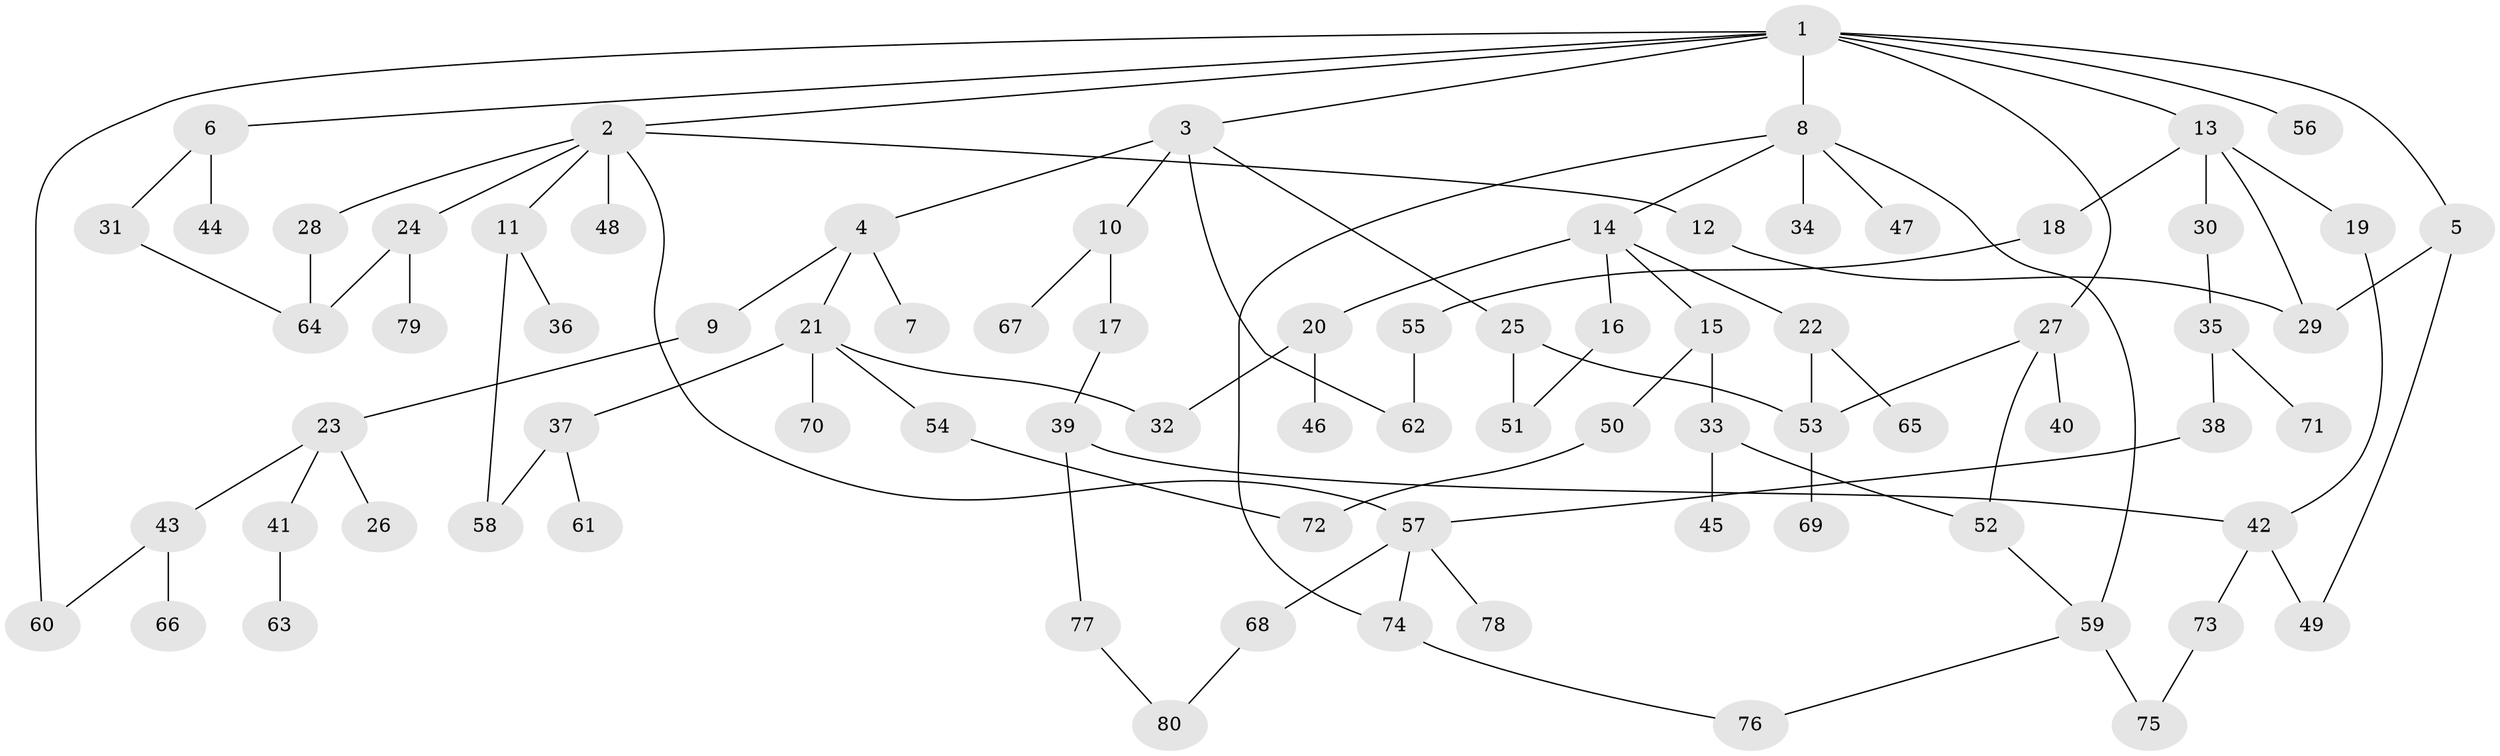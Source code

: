 // coarse degree distribution, {14: 0.041666666666666664, 8: 0.041666666666666664, 3: 0.08333333333333333, 1: 0.25, 9: 0.041666666666666664, 2: 0.375, 4: 0.125, 5: 0.041666666666666664}
// Generated by graph-tools (version 1.1) at 2025/17/03/04/25 18:17:04]
// undirected, 80 vertices, 100 edges
graph export_dot {
graph [start="1"]
  node [color=gray90,style=filled];
  1;
  2;
  3;
  4;
  5;
  6;
  7;
  8;
  9;
  10;
  11;
  12;
  13;
  14;
  15;
  16;
  17;
  18;
  19;
  20;
  21;
  22;
  23;
  24;
  25;
  26;
  27;
  28;
  29;
  30;
  31;
  32;
  33;
  34;
  35;
  36;
  37;
  38;
  39;
  40;
  41;
  42;
  43;
  44;
  45;
  46;
  47;
  48;
  49;
  50;
  51;
  52;
  53;
  54;
  55;
  56;
  57;
  58;
  59;
  60;
  61;
  62;
  63;
  64;
  65;
  66;
  67;
  68;
  69;
  70;
  71;
  72;
  73;
  74;
  75;
  76;
  77;
  78;
  79;
  80;
  1 -- 2;
  1 -- 3;
  1 -- 5;
  1 -- 6;
  1 -- 8;
  1 -- 13;
  1 -- 27;
  1 -- 56;
  1 -- 60;
  2 -- 11;
  2 -- 12;
  2 -- 24;
  2 -- 28;
  2 -- 48;
  2 -- 57;
  3 -- 4;
  3 -- 10;
  3 -- 25;
  3 -- 62;
  4 -- 7;
  4 -- 9;
  4 -- 21;
  5 -- 49;
  5 -- 29;
  6 -- 31;
  6 -- 44;
  8 -- 14;
  8 -- 34;
  8 -- 47;
  8 -- 59;
  8 -- 74;
  9 -- 23;
  10 -- 17;
  10 -- 67;
  11 -- 36;
  11 -- 58;
  12 -- 29;
  13 -- 18;
  13 -- 19;
  13 -- 30;
  13 -- 29;
  14 -- 15;
  14 -- 16;
  14 -- 20;
  14 -- 22;
  15 -- 33;
  15 -- 50;
  16 -- 51;
  17 -- 39;
  18 -- 55;
  19 -- 42;
  20 -- 32;
  20 -- 46;
  21 -- 37;
  21 -- 54;
  21 -- 70;
  21 -- 32;
  22 -- 65;
  22 -- 53;
  23 -- 26;
  23 -- 41;
  23 -- 43;
  24 -- 79;
  24 -- 64;
  25 -- 51;
  25 -- 53;
  27 -- 40;
  27 -- 52;
  27 -- 53;
  28 -- 64;
  30 -- 35;
  31 -- 64;
  33 -- 45;
  33 -- 52;
  35 -- 38;
  35 -- 71;
  37 -- 61;
  37 -- 58;
  38 -- 57;
  39 -- 77;
  39 -- 42;
  41 -- 63;
  42 -- 73;
  42 -- 49;
  43 -- 66;
  43 -- 60;
  50 -- 72;
  52 -- 59;
  53 -- 69;
  54 -- 72;
  55 -- 62;
  57 -- 68;
  57 -- 74;
  57 -- 78;
  59 -- 76;
  59 -- 75;
  68 -- 80;
  73 -- 75;
  74 -- 76;
  77 -- 80;
}
